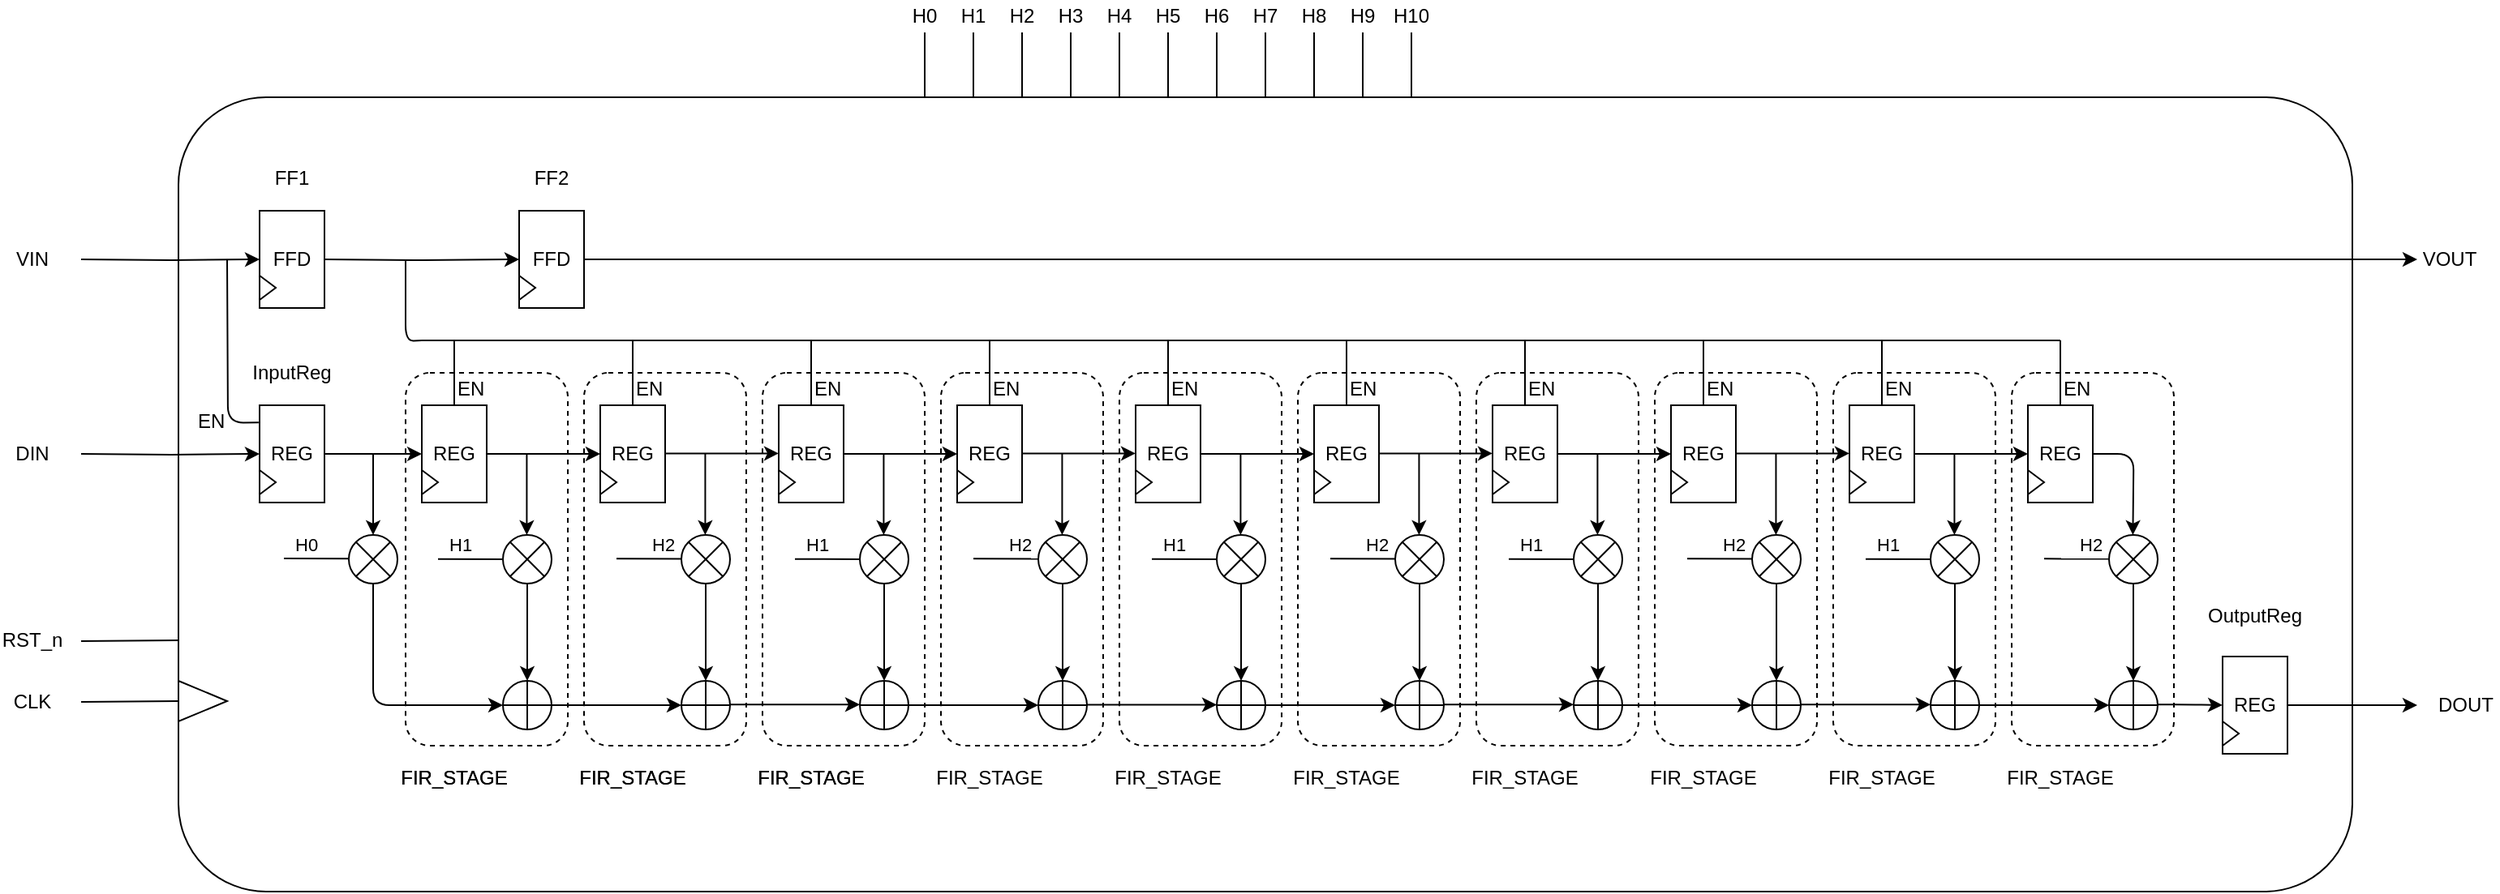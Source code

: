 <mxfile version="13.9.9" type="device"><diagram id="rcsOO71KejuSQr_oD2JK" name="Pagina-1"><mxGraphModel dx="1002" dy="628" grid="1" gridSize="10" guides="1" tooltips="1" connect="1" arrows="1" fold="1" page="1" pageScale="1" pageWidth="1600" pageHeight="1200" math="0" shadow="0"><root><mxCell id="0"/><mxCell id="1" parent="0"/><mxCell id="-qT31nRmzDrcg-4ySzhp-160" value="" style="rounded=1;whiteSpace=wrap;html=1;fillColor=none;arcSize=11;" vertex="1" parent="1"><mxGeometry x="140" y="90" width="1340" height="490" as="geometry"/></mxCell><mxCell id="-qT31nRmzDrcg-4ySzhp-22" value="" style="rounded=1;whiteSpace=wrap;html=1;fillColor=none;dashed=1;" vertex="1" parent="1"><mxGeometry x="390" y="260" width="100" height="230" as="geometry"/></mxCell><mxCell id="-qT31nRmzDrcg-4ySzhp-16" value="" style="rounded=1;whiteSpace=wrap;html=1;fillColor=none;dashed=1;" vertex="1" parent="1"><mxGeometry x="280" y="260" width="100" height="230" as="geometry"/></mxCell><mxCell id="bk5U7fc9tx79uFJn6CyM-2" value="" style="verticalLabelPosition=bottom;verticalAlign=top;html=1;shape=mxgraph.flowchart.or;" parent="1" vertex="1"><mxGeometry x="340" y="360" width="30" height="30" as="geometry"/></mxCell><mxCell id="bk5U7fc9tx79uFJn6CyM-4" value="" style="verticalLabelPosition=bottom;verticalAlign=top;html=1;shape=mxgraph.flowchart.summing_function;" parent="1" vertex="1"><mxGeometry x="340" y="450" width="30" height="30" as="geometry"/></mxCell><mxCell id="bk5U7fc9tx79uFJn6CyM-5" value="" style="endArrow=classic;html=1;exitX=0.5;exitY=1;exitDx=0;exitDy=0;exitPerimeter=0;entryX=0.5;entryY=0;entryDx=0;entryDy=0;entryPerimeter=0;" parent="1" source="bk5U7fc9tx79uFJn6CyM-2" target="bk5U7fc9tx79uFJn6CyM-4" edge="1"><mxGeometry width="50" height="50" relative="1" as="geometry"><mxPoint x="570" y="480" as="sourcePoint"/><mxPoint x="620" y="430" as="targetPoint"/></mxGeometry></mxCell><mxCell id="bk5U7fc9tx79uFJn6CyM-6" value="" style="verticalLabelPosition=bottom;verticalAlign=top;html=1;shape=mxgraph.flowchart.or;" parent="1" vertex="1"><mxGeometry x="245" y="360" width="30" height="30" as="geometry"/></mxCell><mxCell id="bk5U7fc9tx79uFJn6CyM-7" value="" style="endArrow=classic;html=1;exitX=0.5;exitY=1;exitDx=0;exitDy=0;exitPerimeter=0;entryX=0;entryY=0.5;entryDx=0;entryDy=0;entryPerimeter=0;edgeStyle=orthogonalEdgeStyle;elbow=vertical;" parent="1" source="bk5U7fc9tx79uFJn6CyM-6" target="bk5U7fc9tx79uFJn6CyM-4" edge="1"><mxGeometry width="50" height="50" relative="1" as="geometry"><mxPoint x="500" y="480" as="sourcePoint"/><mxPoint x="550" y="430" as="targetPoint"/><Array as="points"><mxPoint x="260" y="465"/></Array></mxGeometry></mxCell><mxCell id="bk5U7fc9tx79uFJn6CyM-15" value="" style="endArrow=none;html=1;entryX=0;entryY=0.5;entryDx=0;entryDy=0;entryPerimeter=0;" parent="1" target="bk5U7fc9tx79uFJn6CyM-2" edge="1"><mxGeometry width="50" height="50" relative="1" as="geometry"><mxPoint x="300" y="374.86" as="sourcePoint"/><mxPoint x="330" y="380" as="targetPoint"/></mxGeometry></mxCell><mxCell id="bk5U7fc9tx79uFJn6CyM-101" value="H1" style="edgeLabel;html=1;align=left;verticalAlign=bottom;resizable=0;points=[];labelPosition=right;verticalLabelPosition=top;" parent="bk5U7fc9tx79uFJn6CyM-15" vertex="1" connectable="0"><mxGeometry x="-0.729" relative="1" as="geometry"><mxPoint as="offset"/></mxGeometry></mxCell><mxCell id="bk5U7fc9tx79uFJn6CyM-16" value="" style="verticalLabelPosition=bottom;verticalAlign=top;html=1;shape=mxgraph.flowchart.or;" parent="1" vertex="1"><mxGeometry x="450" y="360" width="30" height="30" as="geometry"/></mxCell><mxCell id="bk5U7fc9tx79uFJn6CyM-17" value="" style="verticalLabelPosition=bottom;verticalAlign=top;html=1;shape=mxgraph.flowchart.summing_function;" parent="1" vertex="1"><mxGeometry x="450" y="450" width="30" height="30" as="geometry"/></mxCell><mxCell id="bk5U7fc9tx79uFJn6CyM-18" value="" style="endArrow=classic;html=1;exitX=0.5;exitY=1;exitDx=0;exitDy=0;exitPerimeter=0;entryX=0.5;entryY=0;entryDx=0;entryDy=0;entryPerimeter=0;" parent="1" source="bk5U7fc9tx79uFJn6CyM-16" target="bk5U7fc9tx79uFJn6CyM-17" edge="1"><mxGeometry width="50" height="50" relative="1" as="geometry"><mxPoint x="680" y="480" as="sourcePoint"/><mxPoint x="730" y="430" as="targetPoint"/></mxGeometry></mxCell><mxCell id="bk5U7fc9tx79uFJn6CyM-20" value="" style="endArrow=classic;html=1;exitX=1;exitY=0.5;exitDx=0;exitDy=0;exitPerimeter=0;edgeStyle=orthogonalEdgeStyle;elbow=vertical;entryX=0;entryY=0.5;entryDx=0;entryDy=0;entryPerimeter=0;" parent="1" source="bk5U7fc9tx79uFJn6CyM-4" target="bk5U7fc9tx79uFJn6CyM-17" edge="1"><mxGeometry width="50" height="50" relative="1" as="geometry"><mxPoint x="345" y="390" as="sourcePoint"/><mxPoint x="410" y="465" as="targetPoint"/><Array as="points"/></mxGeometry></mxCell><mxCell id="bk5U7fc9tx79uFJn6CyM-98" value="" style="endArrow=classic;html=1;edgeStyle=orthogonalEdgeStyle;elbow=vertical;" parent="1" edge="1"><mxGeometry width="50" height="50" relative="1" as="geometry"><mxPoint x="1360" y="464.58" as="sourcePoint"/><mxPoint x="1400" y="465" as="targetPoint"/><Array as="points"><mxPoint x="1380" y="465"/><mxPoint x="1380" y="465"/></Array></mxGeometry></mxCell><mxCell id="bk5U7fc9tx79uFJn6CyM-102" value="" style="endArrow=none;html=1;entryX=0;entryY=0.5;entryDx=0;entryDy=0;entryPerimeter=0;" parent="1" edge="1"><mxGeometry width="50" height="50" relative="1" as="geometry"><mxPoint x="205" y="374.5" as="sourcePoint"/><mxPoint x="245" y="374.64" as="targetPoint"/></mxGeometry></mxCell><mxCell id="bk5U7fc9tx79uFJn6CyM-103" value="H0" style="edgeLabel;html=1;align=left;verticalAlign=bottom;resizable=0;points=[];labelPosition=right;verticalLabelPosition=top;" parent="bk5U7fc9tx79uFJn6CyM-102" vertex="1" connectable="0"><mxGeometry x="-0.729" relative="1" as="geometry"><mxPoint as="offset"/></mxGeometry></mxCell><mxCell id="bk5U7fc9tx79uFJn6CyM-104" value="" style="endArrow=none;html=1;entryX=0;entryY=0.5;entryDx=0;entryDy=0;entryPerimeter=0;" parent="1" edge="1"><mxGeometry width="50" height="50" relative="1" as="geometry"><mxPoint x="410" y="374.66" as="sourcePoint"/><mxPoint x="450" y="374.8" as="targetPoint"/></mxGeometry></mxCell><mxCell id="bk5U7fc9tx79uFJn6CyM-105" value="H2" style="edgeLabel;html=1;align=left;verticalAlign=bottom;resizable=0;points=[];labelPosition=right;verticalLabelPosition=top;" parent="bk5U7fc9tx79uFJn6CyM-104" vertex="1" connectable="0"><mxGeometry x="-0.729" relative="1" as="geometry"><mxPoint x="14.17" as="offset"/></mxGeometry></mxCell><mxCell id="7YipVYC57DCwilvFvL3o-2" value="" style="endArrow=classic;html=1;exitX=1;exitY=0.5;exitDx=0;exitDy=0;" parent="1" source="ze5iVVxGACS2mx2kSAnO-3" edge="1"><mxGeometry width="50" height="50" relative="1" as="geometry"><mxPoint x="240" y="310" as="sourcePoint"/><mxPoint x="290" y="310" as="targetPoint"/><Array as="points"><mxPoint x="270" y="310"/></Array></mxGeometry></mxCell><mxCell id="7YipVYC57DCwilvFvL3o-3" value="REG" style="rounded=0;whiteSpace=wrap;html=1;" parent="1" vertex="1"><mxGeometry x="290" y="280" width="40" height="60" as="geometry"/></mxCell><mxCell id="7YipVYC57DCwilvFvL3o-4" value="" style="endArrow=classic;html=1;entryX=0.5;entryY=0;entryDx=0;entryDy=0;entryPerimeter=0;" parent="1" target="bk5U7fc9tx79uFJn6CyM-6" edge="1"><mxGeometry width="50" height="50" relative="1" as="geometry"><mxPoint x="260" y="310" as="sourcePoint"/><mxPoint x="310" y="320" as="targetPoint"/><Array as="points"><mxPoint x="260" y="330"/></Array></mxGeometry></mxCell><mxCell id="7YipVYC57DCwilvFvL3o-5" value="" style="endArrow=classic;html=1;entryX=0;entryY=0.5;entryDx=0;entryDy=0;" parent="1" source="7YipVYC57DCwilvFvL3o-3" edge="1" target="7YipVYC57DCwilvFvL3o-9"><mxGeometry width="50" height="50" relative="1" as="geometry"><mxPoint x="330" y="310" as="sourcePoint"/><mxPoint x="390" y="310" as="targetPoint"/><Array as="points"><mxPoint x="360" y="310"/></Array></mxGeometry></mxCell><mxCell id="7YipVYC57DCwilvFvL3o-7" value="" style="endArrow=classic;html=1;entryX=0.5;entryY=0;entryDx=0;entryDy=0;entryPerimeter=0;" parent="1" edge="1"><mxGeometry width="50" height="50" relative="1" as="geometry"><mxPoint x="354.71" y="310" as="sourcePoint"/><mxPoint x="354.71" y="360" as="targetPoint"/><Array as="points"><mxPoint x="354.71" y="330"/></Array></mxGeometry></mxCell><mxCell id="7YipVYC57DCwilvFvL3o-9" value="REG" style="rounded=0;whiteSpace=wrap;html=1;" parent="1" vertex="1"><mxGeometry x="400" y="280" width="40" height="60" as="geometry"/></mxCell><mxCell id="7YipVYC57DCwilvFvL3o-11" value="" style="endArrow=classic;html=1;entryX=0.5;entryY=0;entryDx=0;entryDy=0;entryPerimeter=0;" parent="1" edge="1"><mxGeometry width="50" height="50" relative="1" as="geometry"><mxPoint x="464.71" y="310" as="sourcePoint"/><mxPoint x="464.71" y="360" as="targetPoint"/><Array as="points"><mxPoint x="464.71" y="330"/></Array></mxGeometry></mxCell><mxCell id="ze5iVVxGACS2mx2kSAnO-5" style="edgeStyle=orthogonalEdgeStyle;rounded=0;orthogonalLoop=1;jettySize=auto;html=1;entryX=0;entryY=0.5;entryDx=0;entryDy=0;" parent="1" target="ze5iVVxGACS2mx2kSAnO-3" edge="1"><mxGeometry relative="1" as="geometry"><mxPoint x="80" y="310" as="sourcePoint"/></mxGeometry></mxCell><mxCell id="7YipVYC57DCwilvFvL3o-38" value="DIN" style="text;html=1;strokeColor=none;fillColor=none;align=center;verticalAlign=middle;whiteSpace=wrap;rounded=0;" parent="1" vertex="1"><mxGeometry x="30" y="300" width="40" height="20" as="geometry"/></mxCell><mxCell id="7YipVYC57DCwilvFvL3o-39" value="DOUT" style="text;html=1;strokeColor=none;fillColor=none;align=center;verticalAlign=middle;whiteSpace=wrap;rounded=0;" parent="1" vertex="1"><mxGeometry x="1530" y="455" width="40" height="20" as="geometry"/></mxCell><mxCell id="ze5iVVxGACS2mx2kSAnO-3" value="REG" style="rounded=0;whiteSpace=wrap;html=1;" parent="1" vertex="1"><mxGeometry x="190" y="280" width="40" height="60" as="geometry"/></mxCell><mxCell id="ze5iVVxGACS2mx2kSAnO-8" style="edgeStyle=orthogonalEdgeStyle;rounded=0;orthogonalLoop=1;jettySize=auto;html=1;exitX=1;exitY=0.5;exitDx=0;exitDy=0;" parent="1" source="-qT31nRmzDrcg-4ySzhp-156" edge="1"><mxGeometry relative="1" as="geometry"><mxPoint x="1520" y="465" as="targetPoint"/></mxGeometry></mxCell><mxCell id="ze5iVVxGACS2mx2kSAnO-7" value="" style="rounded=0;whiteSpace=wrap;html=1;" parent="1" vertex="1"><mxGeometry x="1400" y="435" width="30" height="60" as="geometry"/></mxCell><mxCell id="-qT31nRmzDrcg-4ySzhp-1" style="edgeStyle=orthogonalEdgeStyle;rounded=0;orthogonalLoop=1;jettySize=auto;html=1;entryX=0;entryY=0.5;entryDx=0;entryDy=0;" edge="1" parent="1" target="-qT31nRmzDrcg-4ySzhp-3"><mxGeometry relative="1" as="geometry"><mxPoint x="80" y="190" as="sourcePoint"/></mxGeometry></mxCell><mxCell id="-qT31nRmzDrcg-4ySzhp-2" value="VIN" style="text;html=1;strokeColor=none;fillColor=none;align=center;verticalAlign=middle;whiteSpace=wrap;rounded=0;" vertex="1" parent="1"><mxGeometry x="30" y="180" width="40" height="20" as="geometry"/></mxCell><mxCell id="-qT31nRmzDrcg-4ySzhp-3" value="FFD" style="rounded=0;whiteSpace=wrap;html=1;" vertex="1" parent="1"><mxGeometry x="190" y="160" width="40" height="60" as="geometry"/></mxCell><mxCell id="-qT31nRmzDrcg-4ySzhp-4" style="edgeStyle=orthogonalEdgeStyle;rounded=0;orthogonalLoop=1;jettySize=auto;html=1;entryX=0;entryY=0.5;entryDx=0;entryDy=0;" edge="1" parent="1" target="-qT31nRmzDrcg-4ySzhp-5"><mxGeometry relative="1" as="geometry"><mxPoint x="230" y="190" as="sourcePoint"/></mxGeometry></mxCell><mxCell id="-qT31nRmzDrcg-4ySzhp-5" value="FFD" style="rounded=0;whiteSpace=wrap;html=1;" vertex="1" parent="1"><mxGeometry x="350" y="160" width="40" height="60" as="geometry"/></mxCell><mxCell id="-qT31nRmzDrcg-4ySzhp-9" value="" style="endArrow=classic;html=1;" edge="1" parent="1"><mxGeometry width="50" height="50" relative="1" as="geometry"><mxPoint x="390" y="190" as="sourcePoint"/><mxPoint x="1520" y="190" as="targetPoint"/></mxGeometry></mxCell><mxCell id="-qT31nRmzDrcg-4ySzhp-11" value="InputReg" style="text;html=1;strokeColor=none;fillColor=none;align=center;verticalAlign=middle;whiteSpace=wrap;rounded=0;" vertex="1" parent="1"><mxGeometry x="190" y="250" width="40" height="20" as="geometry"/></mxCell><mxCell id="-qT31nRmzDrcg-4ySzhp-14" value="FF1" style="text;html=1;strokeColor=none;fillColor=none;align=center;verticalAlign=middle;whiteSpace=wrap;rounded=0;" vertex="1" parent="1"><mxGeometry x="190" y="130" width="40" height="20" as="geometry"/></mxCell><mxCell id="-qT31nRmzDrcg-4ySzhp-15" value="FF2" style="text;html=1;strokeColor=none;fillColor=none;align=center;verticalAlign=middle;whiteSpace=wrap;rounded=0;" vertex="1" parent="1"><mxGeometry x="350" y="130" width="40" height="20" as="geometry"/></mxCell><mxCell id="-qT31nRmzDrcg-4ySzhp-23" value="" style="endArrow=none;html=1;edgeStyle=orthogonalEdgeStyle;exitX=-0.014;exitY=0.178;exitDx=0;exitDy=0;exitPerimeter=0;" edge="1" parent="1" source="ze5iVVxGACS2mx2kSAnO-3"><mxGeometry width="50" height="50" relative="1" as="geometry"><mxPoint x="180" y="291" as="sourcePoint"/><mxPoint x="170" y="190" as="targetPoint"/></mxGeometry></mxCell><mxCell id="-qT31nRmzDrcg-4ySzhp-24" value="" style="endArrow=none;html=1;" edge="1" parent="1"><mxGeometry width="50" height="50" relative="1" as="geometry"><mxPoint x="290" y="240" as="sourcePoint"/><mxPoint x="1300" y="240" as="targetPoint"/></mxGeometry></mxCell><mxCell id="-qT31nRmzDrcg-4ySzhp-25" value="" style="endArrow=none;html=1;" edge="1" parent="1" source="7YipVYC57DCwilvFvL3o-3"><mxGeometry width="50" height="50" relative="1" as="geometry"><mxPoint x="360" y="380" as="sourcePoint"/><mxPoint x="310" y="240" as="targetPoint"/></mxGeometry></mxCell><mxCell id="-qT31nRmzDrcg-4ySzhp-26" value="" style="endArrow=none;html=1;exitX=0.5;exitY=0;exitDx=0;exitDy=0;" edge="1" parent="1" source="7YipVYC57DCwilvFvL3o-9"><mxGeometry width="50" height="50" relative="1" as="geometry"><mxPoint x="570" y="350" as="sourcePoint"/><mxPoint x="420" y="240" as="targetPoint"/></mxGeometry></mxCell><mxCell id="-qT31nRmzDrcg-4ySzhp-47" value="" style="endArrow=classic;html=1;entryX=0;entryY=0.5;entryDx=0;entryDy=0;" edge="1" parent="1"><mxGeometry width="50" height="50" relative="1" as="geometry"><mxPoint x="440" y="309.71" as="sourcePoint"/><mxPoint x="510" y="309.71" as="targetPoint"/><Array as="points"><mxPoint x="470" y="309.71"/></Array></mxGeometry></mxCell><mxCell id="-qT31nRmzDrcg-4ySzhp-48" value="" style="rounded=1;whiteSpace=wrap;html=1;fillColor=none;dashed=1;" vertex="1" parent="1"><mxGeometry x="610" y="260" width="100" height="230" as="geometry"/></mxCell><mxCell id="-qT31nRmzDrcg-4ySzhp-49" value="" style="rounded=1;whiteSpace=wrap;html=1;fillColor=none;dashed=1;" vertex="1" parent="1"><mxGeometry x="500" y="260" width="100" height="230" as="geometry"/></mxCell><mxCell id="-qT31nRmzDrcg-4ySzhp-50" value="" style="verticalLabelPosition=bottom;verticalAlign=top;html=1;shape=mxgraph.flowchart.or;" vertex="1" parent="1"><mxGeometry x="560" y="360" width="30" height="30" as="geometry"/></mxCell><mxCell id="-qT31nRmzDrcg-4ySzhp-51" value="" style="verticalLabelPosition=bottom;verticalAlign=top;html=1;shape=mxgraph.flowchart.summing_function;" vertex="1" parent="1"><mxGeometry x="560" y="450" width="30" height="30" as="geometry"/></mxCell><mxCell id="-qT31nRmzDrcg-4ySzhp-52" value="" style="endArrow=classic;html=1;exitX=0.5;exitY=1;exitDx=0;exitDy=0;exitPerimeter=0;entryX=0.5;entryY=0;entryDx=0;entryDy=0;entryPerimeter=0;" edge="1" parent="1" source="-qT31nRmzDrcg-4ySzhp-50" target="-qT31nRmzDrcg-4ySzhp-51"><mxGeometry width="50" height="50" relative="1" as="geometry"><mxPoint x="790" y="480" as="sourcePoint"/><mxPoint x="840" y="430" as="targetPoint"/></mxGeometry></mxCell><mxCell id="-qT31nRmzDrcg-4ySzhp-53" value="" style="endArrow=none;html=1;entryX=0;entryY=0.5;entryDx=0;entryDy=0;entryPerimeter=0;" edge="1" parent="1" target="-qT31nRmzDrcg-4ySzhp-50"><mxGeometry width="50" height="50" relative="1" as="geometry"><mxPoint x="520" y="374.86" as="sourcePoint"/><mxPoint x="550" y="380" as="targetPoint"/></mxGeometry></mxCell><mxCell id="-qT31nRmzDrcg-4ySzhp-54" value="H1" style="edgeLabel;html=1;align=left;verticalAlign=bottom;resizable=0;points=[];labelPosition=right;verticalLabelPosition=top;" vertex="1" connectable="0" parent="-qT31nRmzDrcg-4ySzhp-53"><mxGeometry x="-0.729" relative="1" as="geometry"><mxPoint as="offset"/></mxGeometry></mxCell><mxCell id="-qT31nRmzDrcg-4ySzhp-55" value="" style="verticalLabelPosition=bottom;verticalAlign=top;html=1;shape=mxgraph.flowchart.or;" vertex="1" parent="1"><mxGeometry x="670" y="360" width="30" height="30" as="geometry"/></mxCell><mxCell id="-qT31nRmzDrcg-4ySzhp-56" value="" style="verticalLabelPosition=bottom;verticalAlign=top;html=1;shape=mxgraph.flowchart.summing_function;" vertex="1" parent="1"><mxGeometry x="670" y="450" width="30" height="30" as="geometry"/></mxCell><mxCell id="-qT31nRmzDrcg-4ySzhp-57" value="" style="endArrow=classic;html=1;exitX=0.5;exitY=1;exitDx=0;exitDy=0;exitPerimeter=0;entryX=0.5;entryY=0;entryDx=0;entryDy=0;entryPerimeter=0;" edge="1" parent="1" source="-qT31nRmzDrcg-4ySzhp-55" target="-qT31nRmzDrcg-4ySzhp-56"><mxGeometry width="50" height="50" relative="1" as="geometry"><mxPoint x="900" y="480" as="sourcePoint"/><mxPoint x="950" y="430" as="targetPoint"/></mxGeometry></mxCell><mxCell id="-qT31nRmzDrcg-4ySzhp-58" value="" style="endArrow=classic;html=1;exitX=1;exitY=0.5;exitDx=0;exitDy=0;exitPerimeter=0;edgeStyle=orthogonalEdgeStyle;elbow=vertical;entryX=0;entryY=0.5;entryDx=0;entryDy=0;entryPerimeter=0;" edge="1" parent="1" source="-qT31nRmzDrcg-4ySzhp-51" target="-qT31nRmzDrcg-4ySzhp-56"><mxGeometry width="50" height="50" relative="1" as="geometry"><mxPoint x="565" y="390" as="sourcePoint"/><mxPoint x="630" y="465" as="targetPoint"/><Array as="points"/></mxGeometry></mxCell><mxCell id="-qT31nRmzDrcg-4ySzhp-59" value="" style="endArrow=none;html=1;entryX=0;entryY=0.5;entryDx=0;entryDy=0;entryPerimeter=0;" edge="1" parent="1"><mxGeometry width="50" height="50" relative="1" as="geometry"><mxPoint x="630" y="374.66" as="sourcePoint"/><mxPoint x="670" y="374.8" as="targetPoint"/></mxGeometry></mxCell><mxCell id="-qT31nRmzDrcg-4ySzhp-60" value="H2" style="edgeLabel;html=1;align=left;verticalAlign=bottom;resizable=0;points=[];labelPosition=right;verticalLabelPosition=top;" vertex="1" connectable="0" parent="-qT31nRmzDrcg-4ySzhp-59"><mxGeometry x="-0.729" relative="1" as="geometry"><mxPoint x="14.17" as="offset"/></mxGeometry></mxCell><mxCell id="-qT31nRmzDrcg-4ySzhp-61" value="REG" style="rounded=0;whiteSpace=wrap;html=1;" vertex="1" parent="1"><mxGeometry x="510" y="280" width="40" height="60" as="geometry"/></mxCell><mxCell id="-qT31nRmzDrcg-4ySzhp-62" value="" style="endArrow=classic;html=1;entryX=0;entryY=0.5;entryDx=0;entryDy=0;" edge="1" parent="1" source="-qT31nRmzDrcg-4ySzhp-61" target="-qT31nRmzDrcg-4ySzhp-64"><mxGeometry width="50" height="50" relative="1" as="geometry"><mxPoint x="550" y="310" as="sourcePoint"/><mxPoint x="610" y="310" as="targetPoint"/><Array as="points"><mxPoint x="580" y="310"/></Array></mxGeometry></mxCell><mxCell id="-qT31nRmzDrcg-4ySzhp-63" value="" style="endArrow=classic;html=1;entryX=0.5;entryY=0;entryDx=0;entryDy=0;entryPerimeter=0;" edge="1" parent="1"><mxGeometry width="50" height="50" relative="1" as="geometry"><mxPoint x="574.71" y="310" as="sourcePoint"/><mxPoint x="574.71" y="360" as="targetPoint"/><Array as="points"><mxPoint x="574.71" y="330"/></Array></mxGeometry></mxCell><mxCell id="-qT31nRmzDrcg-4ySzhp-64" value="REG" style="rounded=0;whiteSpace=wrap;html=1;" vertex="1" parent="1"><mxGeometry x="620" y="280" width="40" height="60" as="geometry"/></mxCell><mxCell id="-qT31nRmzDrcg-4ySzhp-65" value="" style="endArrow=classic;html=1;entryX=0.5;entryY=0;entryDx=0;entryDy=0;entryPerimeter=0;" edge="1" parent="1"><mxGeometry width="50" height="50" relative="1" as="geometry"><mxPoint x="684.71" y="310" as="sourcePoint"/><mxPoint x="684.71" y="360" as="targetPoint"/><Array as="points"><mxPoint x="684.71" y="330"/></Array></mxGeometry></mxCell><mxCell id="-qT31nRmzDrcg-4ySzhp-66" value="" style="endArrow=none;html=1;" edge="1" parent="1" source="-qT31nRmzDrcg-4ySzhp-61"><mxGeometry width="50" height="50" relative="1" as="geometry"><mxPoint x="580" y="380" as="sourcePoint"/><mxPoint x="530" y="240" as="targetPoint"/></mxGeometry></mxCell><mxCell id="-qT31nRmzDrcg-4ySzhp-67" value="" style="endArrow=none;html=1;exitX=0.5;exitY=0;exitDx=0;exitDy=0;" edge="1" parent="1" source="-qT31nRmzDrcg-4ySzhp-64"><mxGeometry width="50" height="50" relative="1" as="geometry"><mxPoint x="790" y="350" as="sourcePoint"/><mxPoint x="640" y="240" as="targetPoint"/></mxGeometry></mxCell><mxCell id="-qT31nRmzDrcg-4ySzhp-68" value="" style="endArrow=classic;html=1;entryX=0;entryY=0.5;entryDx=0;entryDy=0;" edge="1" parent="1"><mxGeometry width="50" height="50" relative="1" as="geometry"><mxPoint x="660" y="309.71" as="sourcePoint"/><mxPoint x="730" y="309.71" as="targetPoint"/><Array as="points"><mxPoint x="690" y="309.71"/></Array></mxGeometry></mxCell><mxCell id="-qT31nRmzDrcg-4ySzhp-69" value="" style="endArrow=classic;html=1;exitX=1;exitY=0.5;exitDx=0;exitDy=0;exitPerimeter=0;edgeStyle=orthogonalEdgeStyle;elbow=vertical;entryX=0;entryY=0.5;entryDx=0;entryDy=0;entryPerimeter=0;" edge="1" parent="1"><mxGeometry width="50" height="50" relative="1" as="geometry"><mxPoint x="480" y="464.66" as="sourcePoint"/><mxPoint x="560" y="464.66" as="targetPoint"/><Array as="points"/></mxGeometry></mxCell><mxCell id="-qT31nRmzDrcg-4ySzhp-70" value="" style="rounded=1;whiteSpace=wrap;html=1;fillColor=none;dashed=1;" vertex="1" parent="1"><mxGeometry x="830" y="260" width="100" height="230" as="geometry"/></mxCell><mxCell id="-qT31nRmzDrcg-4ySzhp-71" value="" style="rounded=1;whiteSpace=wrap;html=1;fillColor=none;dashed=1;" vertex="1" parent="1"><mxGeometry x="720" y="260" width="100" height="230" as="geometry"/></mxCell><mxCell id="-qT31nRmzDrcg-4ySzhp-72" value="" style="verticalLabelPosition=bottom;verticalAlign=top;html=1;shape=mxgraph.flowchart.or;" vertex="1" parent="1"><mxGeometry x="780" y="360" width="30" height="30" as="geometry"/></mxCell><mxCell id="-qT31nRmzDrcg-4ySzhp-73" value="" style="verticalLabelPosition=bottom;verticalAlign=top;html=1;shape=mxgraph.flowchart.summing_function;" vertex="1" parent="1"><mxGeometry x="780" y="450" width="30" height="30" as="geometry"/></mxCell><mxCell id="-qT31nRmzDrcg-4ySzhp-74" value="" style="endArrow=classic;html=1;exitX=0.5;exitY=1;exitDx=0;exitDy=0;exitPerimeter=0;entryX=0.5;entryY=0;entryDx=0;entryDy=0;entryPerimeter=0;" edge="1" parent="1" source="-qT31nRmzDrcg-4ySzhp-72" target="-qT31nRmzDrcg-4ySzhp-73"><mxGeometry width="50" height="50" relative="1" as="geometry"><mxPoint x="1010" y="480" as="sourcePoint"/><mxPoint x="1060" y="430" as="targetPoint"/></mxGeometry></mxCell><mxCell id="-qT31nRmzDrcg-4ySzhp-75" value="" style="endArrow=none;html=1;entryX=0;entryY=0.5;entryDx=0;entryDy=0;entryPerimeter=0;" edge="1" parent="1" target="-qT31nRmzDrcg-4ySzhp-72"><mxGeometry width="50" height="50" relative="1" as="geometry"><mxPoint x="740" y="374.86" as="sourcePoint"/><mxPoint x="770" y="380" as="targetPoint"/></mxGeometry></mxCell><mxCell id="-qT31nRmzDrcg-4ySzhp-76" value="H1" style="edgeLabel;html=1;align=left;verticalAlign=bottom;resizable=0;points=[];labelPosition=right;verticalLabelPosition=top;" vertex="1" connectable="0" parent="-qT31nRmzDrcg-4ySzhp-75"><mxGeometry x="-0.729" relative="1" as="geometry"><mxPoint as="offset"/></mxGeometry></mxCell><mxCell id="-qT31nRmzDrcg-4ySzhp-77" value="" style="verticalLabelPosition=bottom;verticalAlign=top;html=1;shape=mxgraph.flowchart.or;" vertex="1" parent="1"><mxGeometry x="890" y="360" width="30" height="30" as="geometry"/></mxCell><mxCell id="-qT31nRmzDrcg-4ySzhp-78" value="" style="verticalLabelPosition=bottom;verticalAlign=top;html=1;shape=mxgraph.flowchart.summing_function;" vertex="1" parent="1"><mxGeometry x="890" y="450" width="30" height="30" as="geometry"/></mxCell><mxCell id="-qT31nRmzDrcg-4ySzhp-79" value="" style="endArrow=classic;html=1;exitX=0.5;exitY=1;exitDx=0;exitDy=0;exitPerimeter=0;entryX=0.5;entryY=0;entryDx=0;entryDy=0;entryPerimeter=0;" edge="1" parent="1" source="-qT31nRmzDrcg-4ySzhp-77" target="-qT31nRmzDrcg-4ySzhp-78"><mxGeometry width="50" height="50" relative="1" as="geometry"><mxPoint x="1120" y="480" as="sourcePoint"/><mxPoint x="1170" y="430" as="targetPoint"/></mxGeometry></mxCell><mxCell id="-qT31nRmzDrcg-4ySzhp-80" value="" style="endArrow=classic;html=1;exitX=1;exitY=0.5;exitDx=0;exitDy=0;exitPerimeter=0;edgeStyle=orthogonalEdgeStyle;elbow=vertical;entryX=0;entryY=0.5;entryDx=0;entryDy=0;entryPerimeter=0;" edge="1" parent="1" source="-qT31nRmzDrcg-4ySzhp-73" target="-qT31nRmzDrcg-4ySzhp-78"><mxGeometry width="50" height="50" relative="1" as="geometry"><mxPoint x="785" y="390" as="sourcePoint"/><mxPoint x="850" y="465" as="targetPoint"/><Array as="points"/></mxGeometry></mxCell><mxCell id="-qT31nRmzDrcg-4ySzhp-81" value="" style="endArrow=none;html=1;entryX=0;entryY=0.5;entryDx=0;entryDy=0;entryPerimeter=0;" edge="1" parent="1"><mxGeometry width="50" height="50" relative="1" as="geometry"><mxPoint x="850" y="374.66" as="sourcePoint"/><mxPoint x="890" y="374.8" as="targetPoint"/></mxGeometry></mxCell><mxCell id="-qT31nRmzDrcg-4ySzhp-82" value="H2" style="edgeLabel;html=1;align=left;verticalAlign=bottom;resizable=0;points=[];labelPosition=right;verticalLabelPosition=top;" vertex="1" connectable="0" parent="-qT31nRmzDrcg-4ySzhp-81"><mxGeometry x="-0.729" relative="1" as="geometry"><mxPoint x="14.17" as="offset"/></mxGeometry></mxCell><mxCell id="-qT31nRmzDrcg-4ySzhp-83" value="REG" style="rounded=0;whiteSpace=wrap;html=1;" vertex="1" parent="1"><mxGeometry x="730" y="280" width="40" height="60" as="geometry"/></mxCell><mxCell id="-qT31nRmzDrcg-4ySzhp-84" value="" style="endArrow=classic;html=1;entryX=0;entryY=0.5;entryDx=0;entryDy=0;" edge="1" parent="1" source="-qT31nRmzDrcg-4ySzhp-83" target="-qT31nRmzDrcg-4ySzhp-86"><mxGeometry width="50" height="50" relative="1" as="geometry"><mxPoint x="770" y="310" as="sourcePoint"/><mxPoint x="830" y="310" as="targetPoint"/><Array as="points"><mxPoint x="800" y="310"/></Array></mxGeometry></mxCell><mxCell id="-qT31nRmzDrcg-4ySzhp-85" value="" style="endArrow=classic;html=1;entryX=0.5;entryY=0;entryDx=0;entryDy=0;entryPerimeter=0;" edge="1" parent="1"><mxGeometry width="50" height="50" relative="1" as="geometry"><mxPoint x="794.71" y="310" as="sourcePoint"/><mxPoint x="794.71" y="360" as="targetPoint"/><Array as="points"><mxPoint x="794.71" y="330"/></Array></mxGeometry></mxCell><mxCell id="-qT31nRmzDrcg-4ySzhp-86" value="REG" style="rounded=0;whiteSpace=wrap;html=1;" vertex="1" parent="1"><mxGeometry x="840" y="280" width="40" height="60" as="geometry"/></mxCell><mxCell id="-qT31nRmzDrcg-4ySzhp-87" value="" style="endArrow=classic;html=1;entryX=0.5;entryY=0;entryDx=0;entryDy=0;entryPerimeter=0;" edge="1" parent="1"><mxGeometry width="50" height="50" relative="1" as="geometry"><mxPoint x="904.71" y="310" as="sourcePoint"/><mxPoint x="904.71" y="360" as="targetPoint"/><Array as="points"><mxPoint x="904.71" y="330"/></Array></mxGeometry></mxCell><mxCell id="-qT31nRmzDrcg-4ySzhp-88" value="" style="endArrow=none;html=1;" edge="1" parent="1" source="-qT31nRmzDrcg-4ySzhp-83"><mxGeometry width="50" height="50" relative="1" as="geometry"><mxPoint x="800" y="380" as="sourcePoint"/><mxPoint x="750" y="240" as="targetPoint"/></mxGeometry></mxCell><mxCell id="-qT31nRmzDrcg-4ySzhp-89" value="" style="endArrow=none;html=1;exitX=0.5;exitY=0;exitDx=0;exitDy=0;" edge="1" parent="1" source="-qT31nRmzDrcg-4ySzhp-86"><mxGeometry width="50" height="50" relative="1" as="geometry"><mxPoint x="1010" y="350" as="sourcePoint"/><mxPoint x="860" y="240" as="targetPoint"/></mxGeometry></mxCell><mxCell id="-qT31nRmzDrcg-4ySzhp-90" value="" style="endArrow=classic;html=1;entryX=0;entryY=0.5;entryDx=0;entryDy=0;" edge="1" parent="1"><mxGeometry width="50" height="50" relative="1" as="geometry"><mxPoint x="880" y="309.71" as="sourcePoint"/><mxPoint x="950" y="309.71" as="targetPoint"/><Array as="points"><mxPoint x="910" y="309.71"/></Array></mxGeometry></mxCell><mxCell id="-qT31nRmzDrcg-4ySzhp-91" value="" style="rounded=1;whiteSpace=wrap;html=1;fillColor=none;dashed=1;" vertex="1" parent="1"><mxGeometry x="1050" y="260" width="100" height="230" as="geometry"/></mxCell><mxCell id="-qT31nRmzDrcg-4ySzhp-92" value="" style="rounded=1;whiteSpace=wrap;html=1;fillColor=none;dashed=1;" vertex="1" parent="1"><mxGeometry x="940" y="260" width="100" height="230" as="geometry"/></mxCell><mxCell id="-qT31nRmzDrcg-4ySzhp-93" value="" style="verticalLabelPosition=bottom;verticalAlign=top;html=1;shape=mxgraph.flowchart.or;" vertex="1" parent="1"><mxGeometry x="1000" y="360" width="30" height="30" as="geometry"/></mxCell><mxCell id="-qT31nRmzDrcg-4ySzhp-94" value="" style="verticalLabelPosition=bottom;verticalAlign=top;html=1;shape=mxgraph.flowchart.summing_function;" vertex="1" parent="1"><mxGeometry x="1000" y="450" width="30" height="30" as="geometry"/></mxCell><mxCell id="-qT31nRmzDrcg-4ySzhp-95" value="" style="endArrow=classic;html=1;exitX=0.5;exitY=1;exitDx=0;exitDy=0;exitPerimeter=0;entryX=0.5;entryY=0;entryDx=0;entryDy=0;entryPerimeter=0;" edge="1" parent="1" source="-qT31nRmzDrcg-4ySzhp-93" target="-qT31nRmzDrcg-4ySzhp-94"><mxGeometry width="50" height="50" relative="1" as="geometry"><mxPoint x="1230" y="480" as="sourcePoint"/><mxPoint x="1280" y="430" as="targetPoint"/></mxGeometry></mxCell><mxCell id="-qT31nRmzDrcg-4ySzhp-96" value="" style="endArrow=none;html=1;entryX=0;entryY=0.5;entryDx=0;entryDy=0;entryPerimeter=0;" edge="1" parent="1" target="-qT31nRmzDrcg-4ySzhp-93"><mxGeometry width="50" height="50" relative="1" as="geometry"><mxPoint x="960" y="374.86" as="sourcePoint"/><mxPoint x="990" y="380" as="targetPoint"/></mxGeometry></mxCell><mxCell id="-qT31nRmzDrcg-4ySzhp-97" value="H1" style="edgeLabel;html=1;align=left;verticalAlign=bottom;resizable=0;points=[];labelPosition=right;verticalLabelPosition=top;" vertex="1" connectable="0" parent="-qT31nRmzDrcg-4ySzhp-96"><mxGeometry x="-0.729" relative="1" as="geometry"><mxPoint as="offset"/></mxGeometry></mxCell><mxCell id="-qT31nRmzDrcg-4ySzhp-98" value="" style="verticalLabelPosition=bottom;verticalAlign=top;html=1;shape=mxgraph.flowchart.or;" vertex="1" parent="1"><mxGeometry x="1110" y="360" width="30" height="30" as="geometry"/></mxCell><mxCell id="-qT31nRmzDrcg-4ySzhp-99" value="" style="verticalLabelPosition=bottom;verticalAlign=top;html=1;shape=mxgraph.flowchart.summing_function;" vertex="1" parent="1"><mxGeometry x="1110" y="450" width="30" height="30" as="geometry"/></mxCell><mxCell id="-qT31nRmzDrcg-4ySzhp-100" value="" style="endArrow=classic;html=1;exitX=0.5;exitY=1;exitDx=0;exitDy=0;exitPerimeter=0;entryX=0.5;entryY=0;entryDx=0;entryDy=0;entryPerimeter=0;" edge="1" parent="1" source="-qT31nRmzDrcg-4ySzhp-98" target="-qT31nRmzDrcg-4ySzhp-99"><mxGeometry width="50" height="50" relative="1" as="geometry"><mxPoint x="1340" y="480" as="sourcePoint"/><mxPoint x="1390" y="430" as="targetPoint"/></mxGeometry></mxCell><mxCell id="-qT31nRmzDrcg-4ySzhp-101" value="" style="endArrow=classic;html=1;exitX=1;exitY=0.5;exitDx=0;exitDy=0;exitPerimeter=0;edgeStyle=orthogonalEdgeStyle;elbow=vertical;entryX=0;entryY=0.5;entryDx=0;entryDy=0;entryPerimeter=0;" edge="1" parent="1" source="-qT31nRmzDrcg-4ySzhp-94" target="-qT31nRmzDrcg-4ySzhp-99"><mxGeometry width="50" height="50" relative="1" as="geometry"><mxPoint x="1005" y="390" as="sourcePoint"/><mxPoint x="1070" y="465" as="targetPoint"/><Array as="points"/></mxGeometry></mxCell><mxCell id="-qT31nRmzDrcg-4ySzhp-102" value="" style="endArrow=none;html=1;entryX=0;entryY=0.5;entryDx=0;entryDy=0;entryPerimeter=0;" edge="1" parent="1"><mxGeometry width="50" height="50" relative="1" as="geometry"><mxPoint x="1070" y="374.66" as="sourcePoint"/><mxPoint x="1110" y="374.8" as="targetPoint"/></mxGeometry></mxCell><mxCell id="-qT31nRmzDrcg-4ySzhp-103" value="H2" style="edgeLabel;html=1;align=left;verticalAlign=bottom;resizable=0;points=[];labelPosition=right;verticalLabelPosition=top;" vertex="1" connectable="0" parent="-qT31nRmzDrcg-4ySzhp-102"><mxGeometry x="-0.729" relative="1" as="geometry"><mxPoint x="14.17" as="offset"/></mxGeometry></mxCell><mxCell id="-qT31nRmzDrcg-4ySzhp-104" value="REG" style="rounded=0;whiteSpace=wrap;html=1;" vertex="1" parent="1"><mxGeometry x="950" y="280" width="40" height="60" as="geometry"/></mxCell><mxCell id="-qT31nRmzDrcg-4ySzhp-105" value="" style="endArrow=classic;html=1;entryX=0;entryY=0.5;entryDx=0;entryDy=0;" edge="1" parent="1" source="-qT31nRmzDrcg-4ySzhp-104" target="-qT31nRmzDrcg-4ySzhp-107"><mxGeometry width="50" height="50" relative="1" as="geometry"><mxPoint x="990" y="310" as="sourcePoint"/><mxPoint x="1050" y="310" as="targetPoint"/><Array as="points"><mxPoint x="1020" y="310"/></Array></mxGeometry></mxCell><mxCell id="-qT31nRmzDrcg-4ySzhp-106" value="" style="endArrow=classic;html=1;entryX=0.5;entryY=0;entryDx=0;entryDy=0;entryPerimeter=0;" edge="1" parent="1"><mxGeometry width="50" height="50" relative="1" as="geometry"><mxPoint x="1014.71" y="310" as="sourcePoint"/><mxPoint x="1014.71" y="360" as="targetPoint"/><Array as="points"><mxPoint x="1014.71" y="330"/></Array></mxGeometry></mxCell><mxCell id="-qT31nRmzDrcg-4ySzhp-107" value="REG" style="rounded=0;whiteSpace=wrap;html=1;" vertex="1" parent="1"><mxGeometry x="1060" y="280" width="40" height="60" as="geometry"/></mxCell><mxCell id="-qT31nRmzDrcg-4ySzhp-108" value="" style="endArrow=classic;html=1;entryX=0.5;entryY=0;entryDx=0;entryDy=0;entryPerimeter=0;" edge="1" parent="1"><mxGeometry width="50" height="50" relative="1" as="geometry"><mxPoint x="1124.71" y="310" as="sourcePoint"/><mxPoint x="1124.71" y="360" as="targetPoint"/><Array as="points"><mxPoint x="1124.71" y="330"/></Array></mxGeometry></mxCell><mxCell id="-qT31nRmzDrcg-4ySzhp-109" value="" style="endArrow=none;html=1;" edge="1" parent="1" source="-qT31nRmzDrcg-4ySzhp-104"><mxGeometry width="50" height="50" relative="1" as="geometry"><mxPoint x="1020" y="380" as="sourcePoint"/><mxPoint x="970" y="240" as="targetPoint"/></mxGeometry></mxCell><mxCell id="-qT31nRmzDrcg-4ySzhp-110" value="" style="endArrow=none;html=1;exitX=0.5;exitY=0;exitDx=0;exitDy=0;" edge="1" parent="1" source="-qT31nRmzDrcg-4ySzhp-107"><mxGeometry width="50" height="50" relative="1" as="geometry"><mxPoint x="1230" y="350" as="sourcePoint"/><mxPoint x="1080" y="240" as="targetPoint"/></mxGeometry></mxCell><mxCell id="-qT31nRmzDrcg-4ySzhp-111" value="" style="endArrow=classic;html=1;entryX=0;entryY=0.5;entryDx=0;entryDy=0;" edge="1" parent="1"><mxGeometry width="50" height="50" relative="1" as="geometry"><mxPoint x="1100" y="309.71" as="sourcePoint"/><mxPoint x="1170" y="309.71" as="targetPoint"/><Array as="points"><mxPoint x="1130" y="309.71"/></Array></mxGeometry></mxCell><mxCell id="-qT31nRmzDrcg-4ySzhp-112" value="" style="endArrow=classic;html=1;exitX=1;exitY=0.5;exitDx=0;exitDy=0;exitPerimeter=0;edgeStyle=orthogonalEdgeStyle;elbow=vertical;entryX=0;entryY=0.5;entryDx=0;entryDy=0;entryPerimeter=0;" edge="1" parent="1"><mxGeometry width="50" height="50" relative="1" as="geometry"><mxPoint x="920" y="464.66" as="sourcePoint"/><mxPoint x="1000" y="464.66" as="targetPoint"/><Array as="points"/></mxGeometry></mxCell><mxCell id="-qT31nRmzDrcg-4ySzhp-114" value="" style="endArrow=classic;html=1;exitX=1;exitY=0.5;exitDx=0;exitDy=0;exitPerimeter=0;edgeStyle=orthogonalEdgeStyle;elbow=vertical;entryX=0;entryY=0.5;entryDx=0;entryDy=0;entryPerimeter=0;" edge="1" parent="1"><mxGeometry width="50" height="50" relative="1" as="geometry"><mxPoint x="700" y="464.8" as="sourcePoint"/><mxPoint x="780" y="464.8" as="targetPoint"/><Array as="points"/></mxGeometry></mxCell><mxCell id="-qT31nRmzDrcg-4ySzhp-115" value="" style="rounded=1;whiteSpace=wrap;html=1;fillColor=none;dashed=1;" vertex="1" parent="1"><mxGeometry x="1270" y="260" width="100" height="230" as="geometry"/></mxCell><mxCell id="-qT31nRmzDrcg-4ySzhp-116" value="" style="rounded=1;whiteSpace=wrap;html=1;fillColor=none;dashed=1;" vertex="1" parent="1"><mxGeometry x="1160" y="260" width="100" height="230" as="geometry"/></mxCell><mxCell id="-qT31nRmzDrcg-4ySzhp-117" value="" style="verticalLabelPosition=bottom;verticalAlign=top;html=1;shape=mxgraph.flowchart.or;" vertex="1" parent="1"><mxGeometry x="1220" y="360" width="30" height="30" as="geometry"/></mxCell><mxCell id="-qT31nRmzDrcg-4ySzhp-118" value="" style="verticalLabelPosition=bottom;verticalAlign=top;html=1;shape=mxgraph.flowchart.summing_function;" vertex="1" parent="1"><mxGeometry x="1220" y="450" width="30" height="30" as="geometry"/></mxCell><mxCell id="-qT31nRmzDrcg-4ySzhp-119" value="" style="endArrow=classic;html=1;exitX=0.5;exitY=1;exitDx=0;exitDy=0;exitPerimeter=0;entryX=0.5;entryY=0;entryDx=0;entryDy=0;entryPerimeter=0;" edge="1" parent="1" source="-qT31nRmzDrcg-4ySzhp-117" target="-qT31nRmzDrcg-4ySzhp-118"><mxGeometry width="50" height="50" relative="1" as="geometry"><mxPoint x="1450" y="480" as="sourcePoint"/><mxPoint x="1500" y="430" as="targetPoint"/></mxGeometry></mxCell><mxCell id="-qT31nRmzDrcg-4ySzhp-120" value="" style="endArrow=none;html=1;entryX=0;entryY=0.5;entryDx=0;entryDy=0;entryPerimeter=0;" edge="1" parent="1" target="-qT31nRmzDrcg-4ySzhp-117"><mxGeometry width="50" height="50" relative="1" as="geometry"><mxPoint x="1180" y="374.86" as="sourcePoint"/><mxPoint x="1210" y="380" as="targetPoint"/></mxGeometry></mxCell><mxCell id="-qT31nRmzDrcg-4ySzhp-121" value="H1" style="edgeLabel;html=1;align=left;verticalAlign=bottom;resizable=0;points=[];labelPosition=right;verticalLabelPosition=top;" vertex="1" connectable="0" parent="-qT31nRmzDrcg-4ySzhp-120"><mxGeometry x="-0.729" relative="1" as="geometry"><mxPoint as="offset"/></mxGeometry></mxCell><mxCell id="-qT31nRmzDrcg-4ySzhp-122" value="" style="verticalLabelPosition=bottom;verticalAlign=top;html=1;shape=mxgraph.flowchart.or;" vertex="1" parent="1"><mxGeometry x="1330" y="360" width="30" height="30" as="geometry"/></mxCell><mxCell id="-qT31nRmzDrcg-4ySzhp-123" value="" style="verticalLabelPosition=bottom;verticalAlign=top;html=1;shape=mxgraph.flowchart.summing_function;" vertex="1" parent="1"><mxGeometry x="1330" y="450" width="30" height="30" as="geometry"/></mxCell><mxCell id="-qT31nRmzDrcg-4ySzhp-124" value="" style="endArrow=classic;html=1;exitX=0.5;exitY=1;exitDx=0;exitDy=0;exitPerimeter=0;entryX=0.5;entryY=0;entryDx=0;entryDy=0;entryPerimeter=0;" edge="1" parent="1" source="-qT31nRmzDrcg-4ySzhp-122" target="-qT31nRmzDrcg-4ySzhp-123"><mxGeometry width="50" height="50" relative="1" as="geometry"><mxPoint x="1560" y="480" as="sourcePoint"/><mxPoint x="1610" y="430" as="targetPoint"/></mxGeometry></mxCell><mxCell id="-qT31nRmzDrcg-4ySzhp-125" value="" style="endArrow=classic;html=1;exitX=1;exitY=0.5;exitDx=0;exitDy=0;exitPerimeter=0;edgeStyle=orthogonalEdgeStyle;elbow=vertical;entryX=0;entryY=0.5;entryDx=0;entryDy=0;entryPerimeter=0;" edge="1" parent="1" source="-qT31nRmzDrcg-4ySzhp-118" target="-qT31nRmzDrcg-4ySzhp-123"><mxGeometry width="50" height="50" relative="1" as="geometry"><mxPoint x="1225" y="390" as="sourcePoint"/><mxPoint x="1290" y="465" as="targetPoint"/><Array as="points"/></mxGeometry></mxCell><mxCell id="-qT31nRmzDrcg-4ySzhp-126" value="" style="endArrow=none;html=1;entryX=0;entryY=0.5;entryDx=0;entryDy=0;entryPerimeter=0;" edge="1" parent="1"><mxGeometry width="50" height="50" relative="1" as="geometry"><mxPoint x="1290" y="374.66" as="sourcePoint"/><mxPoint x="1330" y="374.8" as="targetPoint"/></mxGeometry></mxCell><mxCell id="-qT31nRmzDrcg-4ySzhp-127" value="H2" style="edgeLabel;html=1;align=left;verticalAlign=bottom;resizable=0;points=[];labelPosition=right;verticalLabelPosition=top;" vertex="1" connectable="0" parent="-qT31nRmzDrcg-4ySzhp-126"><mxGeometry x="-0.729" relative="1" as="geometry"><mxPoint x="14.17" as="offset"/></mxGeometry></mxCell><mxCell id="-qT31nRmzDrcg-4ySzhp-128" value="REG" style="rounded=0;whiteSpace=wrap;html=1;" vertex="1" parent="1"><mxGeometry x="1170" y="280" width="40" height="60" as="geometry"/></mxCell><mxCell id="-qT31nRmzDrcg-4ySzhp-129" value="" style="endArrow=classic;html=1;entryX=0;entryY=0.5;entryDx=0;entryDy=0;" edge="1" parent="1" source="-qT31nRmzDrcg-4ySzhp-128" target="-qT31nRmzDrcg-4ySzhp-131"><mxGeometry width="50" height="50" relative="1" as="geometry"><mxPoint x="1210" y="310" as="sourcePoint"/><mxPoint x="1270" y="310" as="targetPoint"/><Array as="points"><mxPoint x="1240" y="310"/></Array></mxGeometry></mxCell><mxCell id="-qT31nRmzDrcg-4ySzhp-130" value="" style="endArrow=classic;html=1;entryX=0.5;entryY=0;entryDx=0;entryDy=0;entryPerimeter=0;" edge="1" parent="1"><mxGeometry width="50" height="50" relative="1" as="geometry"><mxPoint x="1234.71" y="310" as="sourcePoint"/><mxPoint x="1234.71" y="360" as="targetPoint"/><Array as="points"><mxPoint x="1234.71" y="330"/></Array></mxGeometry></mxCell><mxCell id="-qT31nRmzDrcg-4ySzhp-131" value="REG" style="rounded=0;whiteSpace=wrap;html=1;" vertex="1" parent="1"><mxGeometry x="1280" y="280" width="40" height="60" as="geometry"/></mxCell><mxCell id="-qT31nRmzDrcg-4ySzhp-132" value="" style="endArrow=classic;html=1;entryX=0.5;entryY=0;entryDx=0;entryDy=0;entryPerimeter=0;exitX=1;exitY=0.5;exitDx=0;exitDy=0;edgeStyle=orthogonalEdgeStyle;" edge="1" parent="1" source="-qT31nRmzDrcg-4ySzhp-131"><mxGeometry width="50" height="50" relative="1" as="geometry"><mxPoint x="1344.71" y="310" as="sourcePoint"/><mxPoint x="1344.71" y="360" as="targetPoint"/></mxGeometry></mxCell><mxCell id="-qT31nRmzDrcg-4ySzhp-133" value="" style="endArrow=none;html=1;" edge="1" parent="1" source="-qT31nRmzDrcg-4ySzhp-128"><mxGeometry width="50" height="50" relative="1" as="geometry"><mxPoint x="1240" y="380" as="sourcePoint"/><mxPoint x="1190" y="240.0" as="targetPoint"/></mxGeometry></mxCell><mxCell id="-qT31nRmzDrcg-4ySzhp-134" value="" style="endArrow=none;html=1;exitX=0.5;exitY=0;exitDx=0;exitDy=0;" edge="1" parent="1" source="-qT31nRmzDrcg-4ySzhp-131"><mxGeometry width="50" height="50" relative="1" as="geometry"><mxPoint x="1450" y="350" as="sourcePoint"/><mxPoint x="1300" y="240.0" as="targetPoint"/></mxGeometry></mxCell><mxCell id="-qT31nRmzDrcg-4ySzhp-137" value="" style="endArrow=classic;html=1;exitX=1;exitY=0.5;exitDx=0;exitDy=0;exitPerimeter=0;edgeStyle=orthogonalEdgeStyle;elbow=vertical;entryX=0;entryY=0.5;entryDx=0;entryDy=0;entryPerimeter=0;" edge="1" parent="1"><mxGeometry width="50" height="50" relative="1" as="geometry"><mxPoint x="1140" y="464.66" as="sourcePoint"/><mxPoint x="1220" y="464.66" as="targetPoint"/><Array as="points"/></mxGeometry></mxCell><mxCell id="-qT31nRmzDrcg-4ySzhp-141" value="" style="triangle;whiteSpace=wrap;html=1;fillColor=none;" vertex="1" parent="1"><mxGeometry x="190" y="320" width="10" height="15" as="geometry"/></mxCell><mxCell id="-qT31nRmzDrcg-4ySzhp-142" value="" style="triangle;whiteSpace=wrap;html=1;fillColor=none;" vertex="1" parent="1"><mxGeometry x="190" y="200" width="10" height="15" as="geometry"/></mxCell><mxCell id="-qT31nRmzDrcg-4ySzhp-143" value="" style="triangle;whiteSpace=wrap;html=1;fillColor=none;" vertex="1" parent="1"><mxGeometry x="350" y="200" width="10" height="15" as="geometry"/></mxCell><mxCell id="-qT31nRmzDrcg-4ySzhp-144" value="" style="triangle;whiteSpace=wrap;html=1;fillColor=none;" vertex="1" parent="1"><mxGeometry x="290" y="320" width="10" height="15" as="geometry"/></mxCell><mxCell id="-qT31nRmzDrcg-4ySzhp-145" value="" style="triangle;whiteSpace=wrap;html=1;fillColor=none;" vertex="1" parent="1"><mxGeometry x="400" y="320" width="10" height="15" as="geometry"/></mxCell><mxCell id="-qT31nRmzDrcg-4ySzhp-148" value="" style="triangle;whiteSpace=wrap;html=1;fillColor=none;" vertex="1" parent="1"><mxGeometry x="510" y="320" width="10" height="15" as="geometry"/></mxCell><mxCell id="-qT31nRmzDrcg-4ySzhp-149" value="" style="triangle;whiteSpace=wrap;html=1;fillColor=none;" vertex="1" parent="1"><mxGeometry x="620" y="320" width="10" height="15" as="geometry"/></mxCell><mxCell id="-qT31nRmzDrcg-4ySzhp-150" value="" style="triangle;whiteSpace=wrap;html=1;fillColor=none;" vertex="1" parent="1"><mxGeometry x="730" y="320" width="10" height="15" as="geometry"/></mxCell><mxCell id="-qT31nRmzDrcg-4ySzhp-151" value="" style="triangle;whiteSpace=wrap;html=1;fillColor=none;" vertex="1" parent="1"><mxGeometry x="840" y="320" width="10" height="15" as="geometry"/></mxCell><mxCell id="-qT31nRmzDrcg-4ySzhp-152" value="" style="triangle;whiteSpace=wrap;html=1;fillColor=none;" vertex="1" parent="1"><mxGeometry x="950" y="320" width="10" height="15" as="geometry"/></mxCell><mxCell id="-qT31nRmzDrcg-4ySzhp-153" value="" style="triangle;whiteSpace=wrap;html=1;fillColor=none;" vertex="1" parent="1"><mxGeometry x="1060" y="320" width="10" height="15" as="geometry"/></mxCell><mxCell id="-qT31nRmzDrcg-4ySzhp-154" value="" style="triangle;whiteSpace=wrap;html=1;fillColor=none;" vertex="1" parent="1"><mxGeometry x="1170" y="320" width="10" height="15" as="geometry"/></mxCell><mxCell id="-qT31nRmzDrcg-4ySzhp-155" value="" style="triangle;whiteSpace=wrap;html=1;fillColor=none;" vertex="1" parent="1"><mxGeometry x="1280" y="320" width="10" height="15" as="geometry"/></mxCell><mxCell id="-qT31nRmzDrcg-4ySzhp-156" value="REG" style="rounded=0;whiteSpace=wrap;html=1;" vertex="1" parent="1"><mxGeometry x="1400" y="435" width="40" height="60" as="geometry"/></mxCell><mxCell id="-qT31nRmzDrcg-4ySzhp-157" value="" style="triangle;whiteSpace=wrap;html=1;fillColor=none;" vertex="1" parent="1"><mxGeometry x="1400" y="475" width="10" height="15" as="geometry"/></mxCell><mxCell id="-qT31nRmzDrcg-4ySzhp-161" value="" style="triangle;whiteSpace=wrap;html=1;fillColor=none;" vertex="1" parent="1"><mxGeometry x="140" y="450" width="30" height="25" as="geometry"/></mxCell><mxCell id="-qT31nRmzDrcg-4ySzhp-163" value="" style="endArrow=none;html=1;entryX=0;entryY=0.5;entryDx=0;entryDy=0;" edge="1" parent="1" target="-qT31nRmzDrcg-4ySzhp-161"><mxGeometry width="50" height="50" relative="1" as="geometry"><mxPoint x="80" y="463" as="sourcePoint"/><mxPoint x="140" y="462.5" as="targetPoint"/></mxGeometry></mxCell><mxCell id="-qT31nRmzDrcg-4ySzhp-164" value="CLK" style="text;html=1;strokeColor=none;fillColor=none;align=center;verticalAlign=middle;whiteSpace=wrap;rounded=0;" vertex="1" parent="1"><mxGeometry x="30" y="452.5" width="40" height="20" as="geometry"/></mxCell><mxCell id="-qT31nRmzDrcg-4ySzhp-165" value="OutputReg" style="text;html=1;strokeColor=none;fillColor=none;align=center;verticalAlign=middle;whiteSpace=wrap;rounded=0;" vertex="1" parent="1"><mxGeometry x="1400" y="400" width="40" height="20" as="geometry"/></mxCell><mxCell id="-qT31nRmzDrcg-4ySzhp-166" value="FIR_STAGE" style="text;html=1;strokeColor=none;fillColor=none;align=center;verticalAlign=middle;whiteSpace=wrap;rounded=0;" vertex="1" parent="1"><mxGeometry x="290" y="500" width="40" height="20" as="geometry"/></mxCell><mxCell id="-qT31nRmzDrcg-4ySzhp-167" value="FIR_STAGE" style="text;html=1;strokeColor=none;fillColor=none;align=center;verticalAlign=middle;whiteSpace=wrap;rounded=0;" vertex="1" parent="1"><mxGeometry x="400" y="500" width="40" height="20" as="geometry"/></mxCell><mxCell id="-qT31nRmzDrcg-4ySzhp-168" value="FIR_STAGE" style="text;html=1;strokeColor=none;fillColor=none;align=center;verticalAlign=middle;whiteSpace=wrap;rounded=0;" vertex="1" parent="1"><mxGeometry x="510" y="500" width="40" height="20" as="geometry"/></mxCell><mxCell id="-qT31nRmzDrcg-4ySzhp-169" value="FIR_STAGE" style="text;html=1;strokeColor=none;fillColor=none;align=center;verticalAlign=middle;whiteSpace=wrap;rounded=0;" vertex="1" parent="1"><mxGeometry x="620" y="500" width="40" height="20" as="geometry"/></mxCell><mxCell id="-qT31nRmzDrcg-4ySzhp-170" value="FIR_STAGE" style="text;html=1;strokeColor=none;fillColor=none;align=center;verticalAlign=middle;whiteSpace=wrap;rounded=0;" vertex="1" parent="1"><mxGeometry x="730" y="500" width="40" height="20" as="geometry"/></mxCell><mxCell id="-qT31nRmzDrcg-4ySzhp-171" value="FIR_STAGE" style="text;html=1;strokeColor=none;fillColor=none;align=center;verticalAlign=middle;whiteSpace=wrap;rounded=0;" vertex="1" parent="1"><mxGeometry x="290" y="500" width="40" height="20" as="geometry"/></mxCell><mxCell id="-qT31nRmzDrcg-4ySzhp-172" value="FIR_STAGE" style="text;html=1;strokeColor=none;fillColor=none;align=center;verticalAlign=middle;whiteSpace=wrap;rounded=0;" vertex="1" parent="1"><mxGeometry x="400" y="500" width="40" height="20" as="geometry"/></mxCell><mxCell id="-qT31nRmzDrcg-4ySzhp-173" value="FIR_STAGE" style="text;html=1;strokeColor=none;fillColor=none;align=center;verticalAlign=middle;whiteSpace=wrap;rounded=0;" vertex="1" parent="1"><mxGeometry x="510" y="500" width="40" height="20" as="geometry"/></mxCell><mxCell id="-qT31nRmzDrcg-4ySzhp-174" value="FIR_STAGE" style="text;html=1;strokeColor=none;fillColor=none;align=center;verticalAlign=middle;whiteSpace=wrap;rounded=0;" vertex="1" parent="1"><mxGeometry x="1170" y="500" width="40" height="20" as="geometry"/></mxCell><mxCell id="-qT31nRmzDrcg-4ySzhp-175" value="FIR_STAGE" style="text;html=1;strokeColor=none;fillColor=none;align=center;verticalAlign=middle;whiteSpace=wrap;rounded=0;" vertex="1" parent="1"><mxGeometry x="1280" y="500" width="40" height="20" as="geometry"/></mxCell><mxCell id="-qT31nRmzDrcg-4ySzhp-176" value="FIR_STAGE" style="text;html=1;strokeColor=none;fillColor=none;align=center;verticalAlign=middle;whiteSpace=wrap;rounded=0;" vertex="1" parent="1"><mxGeometry x="840" y="500" width="40" height="20" as="geometry"/></mxCell><mxCell id="-qT31nRmzDrcg-4ySzhp-177" value="FIR_STAGE" style="text;html=1;strokeColor=none;fillColor=none;align=center;verticalAlign=middle;whiteSpace=wrap;rounded=0;" vertex="1" parent="1"><mxGeometry x="950" y="500" width="40" height="20" as="geometry"/></mxCell><mxCell id="-qT31nRmzDrcg-4ySzhp-178" value="FIR_STAGE" style="text;html=1;strokeColor=none;fillColor=none;align=center;verticalAlign=middle;whiteSpace=wrap;rounded=0;" vertex="1" parent="1"><mxGeometry x="1060" y="500" width="40" height="20" as="geometry"/></mxCell><mxCell id="-qT31nRmzDrcg-4ySzhp-179" value="" style="endArrow=none;html=1;entryX=0;entryY=0.5;entryDx=0;entryDy=0;" edge="1" parent="1"><mxGeometry width="50" height="50" relative="1" as="geometry"><mxPoint x="80" y="425.5" as="sourcePoint"/><mxPoint x="140" y="425" as="targetPoint"/></mxGeometry></mxCell><mxCell id="-qT31nRmzDrcg-4ySzhp-180" value="RST_n" style="text;html=1;strokeColor=none;fillColor=none;align=center;verticalAlign=middle;whiteSpace=wrap;rounded=0;" vertex="1" parent="1"><mxGeometry x="30" y="415" width="40" height="20" as="geometry"/></mxCell><mxCell id="-qT31nRmzDrcg-4ySzhp-182" value="H0" style="text;html=1;strokeColor=none;fillColor=none;align=center;verticalAlign=middle;whiteSpace=wrap;rounded=0;" vertex="1" parent="1"><mxGeometry x="580" y="30" width="40" height="20" as="geometry"/></mxCell><mxCell id="-qT31nRmzDrcg-4ySzhp-184" value="" style="endArrow=none;html=1;entryX=0.5;entryY=1;entryDx=0;entryDy=0;" edge="1" parent="1" target="-qT31nRmzDrcg-4ySzhp-182"><mxGeometry width="50" height="50" relative="1" as="geometry"><mxPoint x="600" y="90" as="sourcePoint"/><mxPoint x="630" y="60" as="targetPoint"/></mxGeometry></mxCell><mxCell id="-qT31nRmzDrcg-4ySzhp-185" value="H1" style="text;html=1;strokeColor=none;fillColor=none;align=center;verticalAlign=middle;whiteSpace=wrap;rounded=0;" vertex="1" parent="1"><mxGeometry x="610" y="30" width="40" height="20" as="geometry"/></mxCell><mxCell id="-qT31nRmzDrcg-4ySzhp-186" value="" style="endArrow=none;html=1;entryX=0.5;entryY=1;entryDx=0;entryDy=0;" edge="1" parent="1" target="-qT31nRmzDrcg-4ySzhp-185"><mxGeometry width="50" height="50" relative="1" as="geometry"><mxPoint x="630" y="90" as="sourcePoint"/><mxPoint x="660" y="60" as="targetPoint"/></mxGeometry></mxCell><mxCell id="-qT31nRmzDrcg-4ySzhp-187" value="H2" style="text;html=1;strokeColor=none;fillColor=none;align=center;verticalAlign=middle;whiteSpace=wrap;rounded=0;" vertex="1" parent="1"><mxGeometry x="640" y="30" width="40" height="20" as="geometry"/></mxCell><mxCell id="-qT31nRmzDrcg-4ySzhp-188" value="" style="endArrow=none;html=1;entryX=0.5;entryY=1;entryDx=0;entryDy=0;" edge="1" parent="1" target="-qT31nRmzDrcg-4ySzhp-187"><mxGeometry width="50" height="50" relative="1" as="geometry"><mxPoint x="660" y="90" as="sourcePoint"/><mxPoint x="690" y="60" as="targetPoint"/></mxGeometry></mxCell><mxCell id="-qT31nRmzDrcg-4ySzhp-189" value="H3" style="text;html=1;strokeColor=none;fillColor=none;align=center;verticalAlign=middle;whiteSpace=wrap;rounded=0;" vertex="1" parent="1"><mxGeometry x="670" y="30" width="40" height="20" as="geometry"/></mxCell><mxCell id="-qT31nRmzDrcg-4ySzhp-190" value="" style="endArrow=none;html=1;entryX=0.5;entryY=1;entryDx=0;entryDy=0;" edge="1" parent="1" target="-qT31nRmzDrcg-4ySzhp-189"><mxGeometry width="50" height="50" relative="1" as="geometry"><mxPoint x="690" y="90" as="sourcePoint"/><mxPoint x="720" y="60" as="targetPoint"/></mxGeometry></mxCell><mxCell id="-qT31nRmzDrcg-4ySzhp-191" value="H4" style="text;html=1;strokeColor=none;fillColor=none;align=center;verticalAlign=middle;whiteSpace=wrap;rounded=0;" vertex="1" parent="1"><mxGeometry x="700" y="30" width="40" height="20" as="geometry"/></mxCell><mxCell id="-qT31nRmzDrcg-4ySzhp-192" value="" style="endArrow=none;html=1;entryX=0.5;entryY=1;entryDx=0;entryDy=0;" edge="1" parent="1" target="-qT31nRmzDrcg-4ySzhp-191"><mxGeometry width="50" height="50" relative="1" as="geometry"><mxPoint x="720" y="90" as="sourcePoint"/><mxPoint x="750" y="60" as="targetPoint"/></mxGeometry></mxCell><mxCell id="-qT31nRmzDrcg-4ySzhp-193" value="H5" style="text;html=1;strokeColor=none;fillColor=none;align=center;verticalAlign=middle;whiteSpace=wrap;rounded=0;" vertex="1" parent="1"><mxGeometry x="730" y="30" width="40" height="20" as="geometry"/></mxCell><mxCell id="-qT31nRmzDrcg-4ySzhp-194" value="" style="endArrow=none;html=1;entryX=0.5;entryY=1;entryDx=0;entryDy=0;" edge="1" parent="1" target="-qT31nRmzDrcg-4ySzhp-193"><mxGeometry width="50" height="50" relative="1" as="geometry"><mxPoint x="750" y="90" as="sourcePoint"/><mxPoint x="780" y="60" as="targetPoint"/></mxGeometry></mxCell><mxCell id="-qT31nRmzDrcg-4ySzhp-195" value="H6" style="text;html=1;strokeColor=none;fillColor=none;align=center;verticalAlign=middle;whiteSpace=wrap;rounded=0;" vertex="1" parent="1"><mxGeometry x="760" y="30" width="40" height="20" as="geometry"/></mxCell><mxCell id="-qT31nRmzDrcg-4ySzhp-196" value="" style="endArrow=none;html=1;entryX=0.5;entryY=1;entryDx=0;entryDy=0;" edge="1" parent="1" target="-qT31nRmzDrcg-4ySzhp-195"><mxGeometry width="50" height="50" relative="1" as="geometry"><mxPoint x="780" y="90" as="sourcePoint"/><mxPoint x="810" y="60" as="targetPoint"/></mxGeometry></mxCell><mxCell id="-qT31nRmzDrcg-4ySzhp-197" value="H7" style="text;html=1;strokeColor=none;fillColor=none;align=center;verticalAlign=middle;whiteSpace=wrap;rounded=0;" vertex="1" parent="1"><mxGeometry x="790" y="30" width="40" height="20" as="geometry"/></mxCell><mxCell id="-qT31nRmzDrcg-4ySzhp-198" value="" style="endArrow=none;html=1;entryX=0.5;entryY=1;entryDx=0;entryDy=0;" edge="1" parent="1" target="-qT31nRmzDrcg-4ySzhp-197"><mxGeometry width="50" height="50" relative="1" as="geometry"><mxPoint x="810" y="90" as="sourcePoint"/><mxPoint x="840" y="60" as="targetPoint"/></mxGeometry></mxCell><mxCell id="-qT31nRmzDrcg-4ySzhp-199" value="H8" style="text;html=1;strokeColor=none;fillColor=none;align=center;verticalAlign=middle;whiteSpace=wrap;rounded=0;" vertex="1" parent="1"><mxGeometry x="820" y="30" width="40" height="20" as="geometry"/></mxCell><mxCell id="-qT31nRmzDrcg-4ySzhp-200" value="" style="endArrow=none;html=1;entryX=0.5;entryY=1;entryDx=0;entryDy=0;" edge="1" parent="1" target="-qT31nRmzDrcg-4ySzhp-199"><mxGeometry width="50" height="50" relative="1" as="geometry"><mxPoint x="840" y="90" as="sourcePoint"/><mxPoint x="870" y="60" as="targetPoint"/></mxGeometry></mxCell><mxCell id="-qT31nRmzDrcg-4ySzhp-201" value="H9" style="text;html=1;strokeColor=none;fillColor=none;align=center;verticalAlign=middle;whiteSpace=wrap;rounded=0;" vertex="1" parent="1"><mxGeometry x="850" y="30" width="40" height="20" as="geometry"/></mxCell><mxCell id="-qT31nRmzDrcg-4ySzhp-202" value="" style="endArrow=none;html=1;entryX=0.5;entryY=1;entryDx=0;entryDy=0;" edge="1" parent="1" target="-qT31nRmzDrcg-4ySzhp-201"><mxGeometry width="50" height="50" relative="1" as="geometry"><mxPoint x="870" y="90" as="sourcePoint"/><mxPoint x="900" y="60" as="targetPoint"/></mxGeometry></mxCell><mxCell id="-qT31nRmzDrcg-4ySzhp-203" value="H10" style="text;html=1;strokeColor=none;fillColor=none;align=center;verticalAlign=middle;whiteSpace=wrap;rounded=0;" vertex="1" parent="1"><mxGeometry x="880" y="30" width="40" height="20" as="geometry"/></mxCell><mxCell id="-qT31nRmzDrcg-4ySzhp-204" value="" style="endArrow=none;html=1;entryX=0.5;entryY=1;entryDx=0;entryDy=0;" edge="1" parent="1" target="-qT31nRmzDrcg-4ySzhp-203"><mxGeometry width="50" height="50" relative="1" as="geometry"><mxPoint x="900" y="90" as="sourcePoint"/><mxPoint x="930" y="60" as="targetPoint"/></mxGeometry></mxCell><mxCell id="-qT31nRmzDrcg-4ySzhp-207" value="EN" style="text;html=1;strokeColor=none;fillColor=none;align=left;verticalAlign=middle;whiteSpace=wrap;rounded=0;" vertex="1" parent="1"><mxGeometry x="150" y="280" width="40" height="20" as="geometry"/></mxCell><mxCell id="-qT31nRmzDrcg-4ySzhp-208" value="EN" style="text;html=1;strokeColor=none;fillColor=none;align=left;verticalAlign=middle;whiteSpace=wrap;rounded=0;" vertex="1" parent="1"><mxGeometry x="310" y="260" width="40" height="20" as="geometry"/></mxCell><mxCell id="-qT31nRmzDrcg-4ySzhp-209" value="EN" style="text;html=1;strokeColor=none;fillColor=none;align=left;verticalAlign=middle;whiteSpace=wrap;rounded=0;" vertex="1" parent="1"><mxGeometry x="420" y="260" width="40" height="20" as="geometry"/></mxCell><mxCell id="-qT31nRmzDrcg-4ySzhp-210" value="EN" style="text;html=1;strokeColor=none;fillColor=none;align=left;verticalAlign=middle;whiteSpace=wrap;rounded=0;" vertex="1" parent="1"><mxGeometry x="530" y="260" width="40" height="20" as="geometry"/></mxCell><mxCell id="-qT31nRmzDrcg-4ySzhp-211" value="EN" style="text;html=1;strokeColor=none;fillColor=none;align=left;verticalAlign=middle;whiteSpace=wrap;rounded=0;" vertex="1" parent="1"><mxGeometry x="640" y="260" width="40" height="20" as="geometry"/></mxCell><mxCell id="-qT31nRmzDrcg-4ySzhp-212" value="EN" style="text;html=1;strokeColor=none;fillColor=none;align=left;verticalAlign=middle;whiteSpace=wrap;rounded=0;" vertex="1" parent="1"><mxGeometry x="750" y="260" width="40" height="20" as="geometry"/></mxCell><mxCell id="-qT31nRmzDrcg-4ySzhp-213" value="EN" style="text;html=1;strokeColor=none;fillColor=none;align=left;verticalAlign=middle;whiteSpace=wrap;rounded=0;" vertex="1" parent="1"><mxGeometry x="860" y="260" width="40" height="20" as="geometry"/></mxCell><mxCell id="-qT31nRmzDrcg-4ySzhp-214" value="EN" style="text;html=1;strokeColor=none;fillColor=none;align=left;verticalAlign=middle;whiteSpace=wrap;rounded=0;" vertex="1" parent="1"><mxGeometry x="970" y="260" width="40" height="20" as="geometry"/></mxCell><mxCell id="-qT31nRmzDrcg-4ySzhp-215" value="EN" style="text;html=1;strokeColor=none;fillColor=none;align=left;verticalAlign=middle;whiteSpace=wrap;rounded=0;" vertex="1" parent="1"><mxGeometry x="1080" y="260" width="40" height="20" as="geometry"/></mxCell><mxCell id="-qT31nRmzDrcg-4ySzhp-216" value="EN" style="text;html=1;strokeColor=none;fillColor=none;align=left;verticalAlign=middle;whiteSpace=wrap;rounded=0;" vertex="1" parent="1"><mxGeometry x="1190" y="260" width="40" height="20" as="geometry"/></mxCell><mxCell id="-qT31nRmzDrcg-4ySzhp-217" value="EN" style="text;html=1;strokeColor=none;fillColor=none;align=left;verticalAlign=middle;whiteSpace=wrap;rounded=0;" vertex="1" parent="1"><mxGeometry x="1300" y="260" width="40" height="20" as="geometry"/></mxCell><mxCell id="-qT31nRmzDrcg-4ySzhp-218" value="VOUT" style="text;html=1;strokeColor=none;fillColor=none;align=center;verticalAlign=middle;whiteSpace=wrap;rounded=0;" vertex="1" parent="1"><mxGeometry x="1520" y="180" width="40" height="20" as="geometry"/></mxCell><mxCell id="-qT31nRmzDrcg-4ySzhp-219" value="" style="endArrow=none;html=1;edgeStyle=orthogonalEdgeStyle;" edge="1" parent="1"><mxGeometry width="50" height="50" relative="1" as="geometry"><mxPoint x="290" y="240" as="sourcePoint"/><mxPoint x="280" y="190" as="targetPoint"/></mxGeometry></mxCell></root></mxGraphModel></diagram></mxfile>